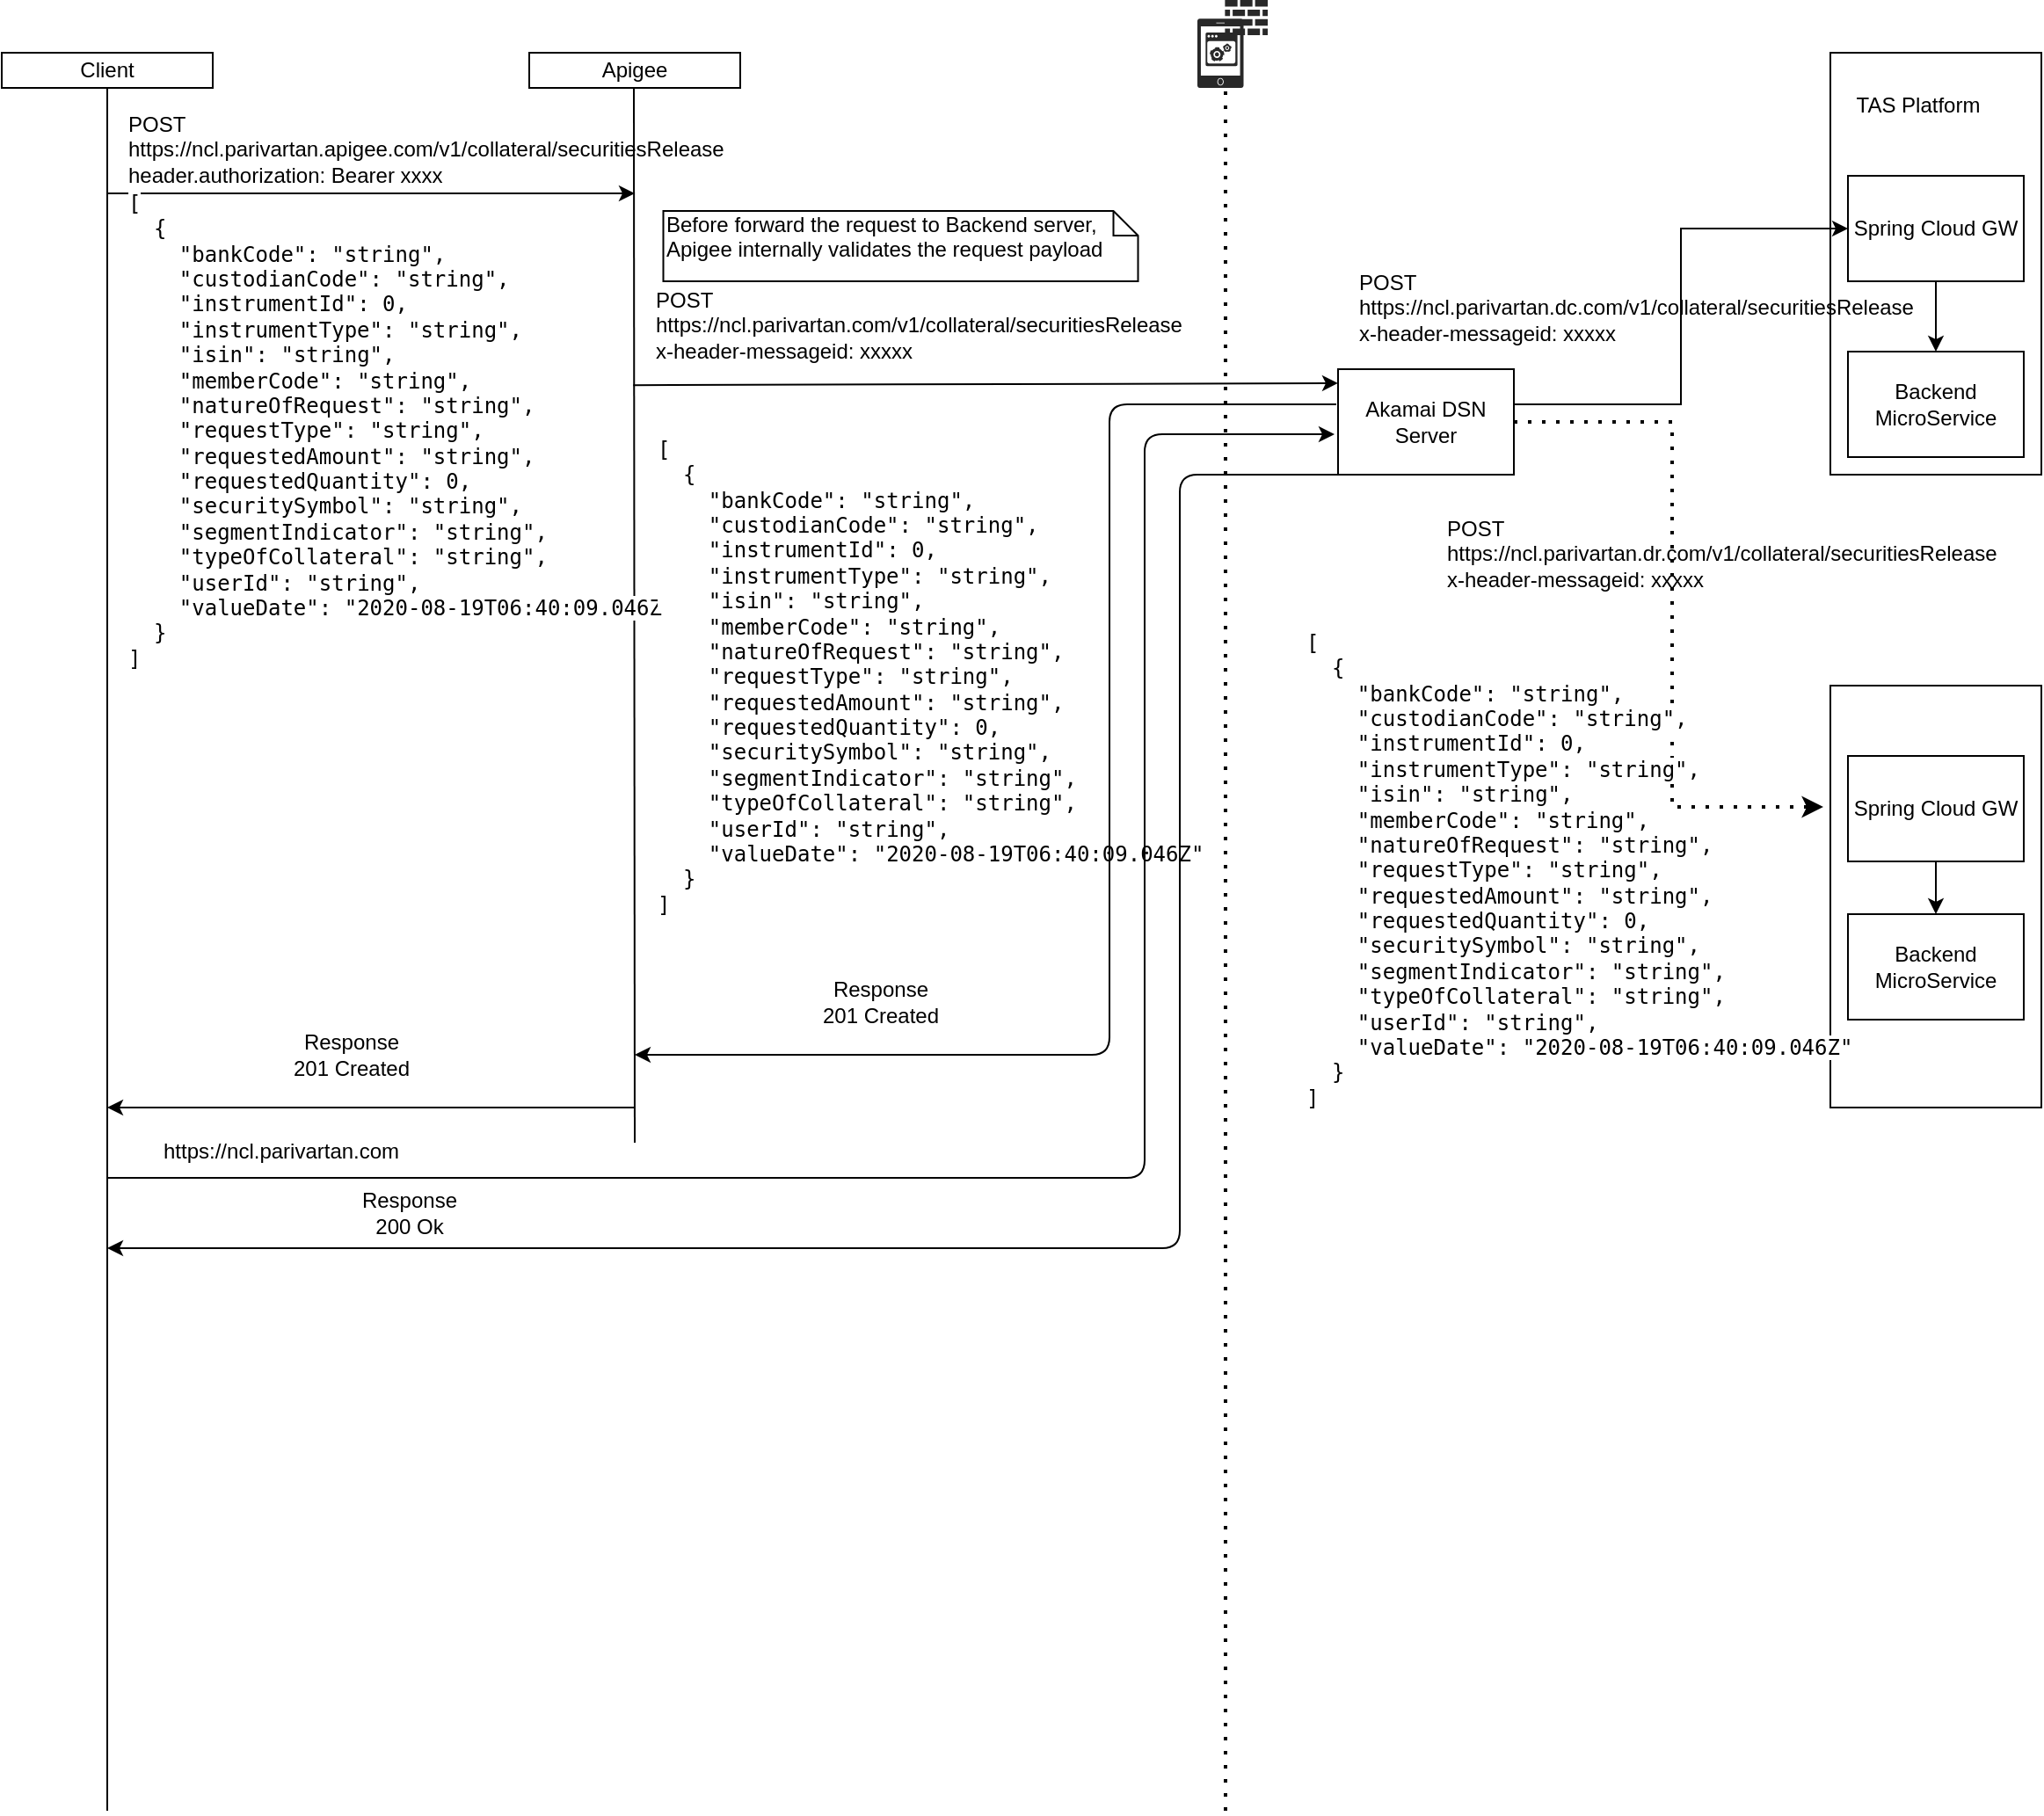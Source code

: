 <mxfile version="13.6.3" type="device"><diagram id="kgpKYQtTHZ0yAKxKKP6v" name="Page-1"><mxGraphModel dx="1422" dy="713" grid="1" gridSize="10" guides="1" tooltips="1" connect="1" arrows="1" fold="1" page="1" pageScale="1" pageWidth="850" pageHeight="1100" math="0" shadow="0"><root><mxCell id="0"/><mxCell id="1" parent="0"/><mxCell id="BsJQjEZSAfY9WXeK-zhm-2" value="Client" style="rounded=0;whiteSpace=wrap;html=1;" parent="1" vertex="1"><mxGeometry x="40" y="80" width="120" height="20" as="geometry"/></mxCell><mxCell id="BsJQjEZSAfY9WXeK-zhm-3" value="" style="endArrow=none;html=1;entryX=0.5;entryY=1;entryDx=0;entryDy=0;" parent="1" target="BsJQjEZSAfY9WXeK-zhm-2" edge="1"><mxGeometry width="50" height="50" relative="1" as="geometry"><mxPoint x="100" y="1080" as="sourcePoint"/><mxPoint x="450" y="370" as="targetPoint"/><Array as="points"><mxPoint x="100" y="160"/></Array></mxGeometry></mxCell><mxCell id="BsJQjEZSAfY9WXeK-zhm-4" value="Apigee" style="rounded=0;whiteSpace=wrap;html=1;" parent="1" vertex="1"><mxGeometry x="340" y="80" width="120" height="20" as="geometry"/></mxCell><mxCell id="BsJQjEZSAfY9WXeK-zhm-5" value="" style="endArrow=none;html=1;entryX=0.5;entryY=1;entryDx=0;entryDy=0;" parent="1" edge="1"><mxGeometry width="50" height="50" relative="1" as="geometry"><mxPoint x="400" y="700" as="sourcePoint"/><mxPoint x="399.5" y="100" as="targetPoint"/></mxGeometry></mxCell><mxCell id="BsJQjEZSAfY9WXeK-zhm-6" value="" style="endArrow=classic;html=1;" parent="1" edge="1"><mxGeometry width="50" height="50" relative="1" as="geometry"><mxPoint x="100" y="160" as="sourcePoint"/><mxPoint x="400" y="160" as="targetPoint"/></mxGeometry></mxCell><mxCell id="BsJQjEZSAfY9WXeK-zhm-7" value="POST&lt;br&gt;https://ncl.parivartan.apigee.com/v1/collateral/securitiesRelease&lt;br&gt;header.authorization: Bearer xxxx" style="text;html=1;strokeColor=none;fillColor=none;align=left;verticalAlign=middle;whiteSpace=wrap;rounded=0;" parent="1" vertex="1"><mxGeometry x="110" y="120" width="260" height="30" as="geometry"/></mxCell><mxCell id="BsJQjEZSAfY9WXeK-zhm-8" value="&lt;pre class=&quot;body-param__example microlight&quot; style=&quot;box-sizing: border-box ; font-family: &amp;#34;source code pro&amp;#34; , monospace ; margin-top: 0px ; margin-bottom: 0px ; padding: 10px ; word-break: break-word ; border-radius: 4px ; overflow-wrap: break-word ; overflow-y: auto ; max-height: 400px ; min-height: 6em&quot;&gt;&lt;span style=&quot;background-color: rgb(255 , 255 , 255)&quot;&gt;&lt;span style=&quot;box-sizing: inherit&quot;&gt;[&lt;/span&gt;&lt;span style=&quot;box-sizing: inherit&quot;&gt;&lt;br&gt;  &lt;/span&gt;&lt;span style=&quot;box-sizing: inherit&quot;&gt;{&lt;/span&gt;&lt;span style=&quot;box-sizing: inherit&quot;&gt;&lt;br&gt;    &lt;/span&gt;&lt;span style=&quot;box-sizing: inherit&quot;&gt;&quot;bankCode&quot;&lt;/span&gt;&lt;span style=&quot;box-sizing: inherit&quot;&gt;:&lt;/span&gt;&lt;span style=&quot;box-sizing: inherit&quot;&gt; &lt;/span&gt;&lt;span style=&quot;box-sizing: inherit&quot;&gt;&quot;string&quot;&lt;/span&gt;&lt;span style=&quot;box-sizing: inherit&quot;&gt;,&lt;/span&gt;&lt;span style=&quot;box-sizing: inherit&quot;&gt;&lt;br&gt;    &lt;/span&gt;&lt;span style=&quot;box-sizing: inherit&quot;&gt;&quot;custodianCode&quot;&lt;/span&gt;&lt;span style=&quot;box-sizing: inherit&quot;&gt;:&lt;/span&gt;&lt;span style=&quot;box-sizing: inherit&quot;&gt; &lt;/span&gt;&lt;span style=&quot;box-sizing: inherit&quot;&gt;&quot;string&quot;&lt;/span&gt;&lt;span style=&quot;box-sizing: inherit&quot;&gt;,&lt;/span&gt;&lt;span style=&quot;box-sizing: inherit&quot;&gt;&lt;br&gt;    &lt;/span&gt;&lt;span style=&quot;box-sizing: inherit&quot;&gt;&quot;instrumentId&quot;&lt;/span&gt;&lt;span style=&quot;box-sizing: inherit&quot;&gt;:&lt;/span&gt;&lt;span style=&quot;box-sizing: inherit&quot;&gt; &lt;/span&gt;&lt;span style=&quot;box-sizing: inherit&quot;&gt;0&lt;/span&gt;&lt;span style=&quot;box-sizing: inherit&quot;&gt;,&lt;/span&gt;&lt;span style=&quot;box-sizing: inherit&quot;&gt;&lt;br&gt;    &lt;/span&gt;&lt;span style=&quot;box-sizing: inherit&quot;&gt;&quot;instrumentType&quot;&lt;/span&gt;&lt;span style=&quot;box-sizing: inherit&quot;&gt;:&lt;/span&gt;&lt;span style=&quot;box-sizing: inherit&quot;&gt; &lt;/span&gt;&lt;span style=&quot;box-sizing: inherit&quot;&gt;&quot;string&quot;&lt;/span&gt;&lt;span style=&quot;box-sizing: inherit&quot;&gt;,&lt;/span&gt;&lt;span style=&quot;box-sizing: inherit&quot;&gt;&lt;br&gt;    &lt;/span&gt;&lt;span style=&quot;box-sizing: inherit&quot;&gt;&quot;isin&quot;&lt;/span&gt;&lt;span style=&quot;box-sizing: inherit&quot;&gt;:&lt;/span&gt;&lt;span style=&quot;box-sizing: inherit&quot;&gt; &lt;/span&gt;&lt;span style=&quot;box-sizing: inherit&quot;&gt;&quot;string&quot;&lt;/span&gt;&lt;span style=&quot;box-sizing: inherit&quot;&gt;,&lt;/span&gt;&lt;span style=&quot;box-sizing: inherit&quot;&gt;&lt;br&gt;    &lt;/span&gt;&lt;span style=&quot;box-sizing: inherit&quot;&gt;&quot;memberCode&quot;&lt;/span&gt;&lt;span style=&quot;box-sizing: inherit&quot;&gt;:&lt;/span&gt;&lt;span style=&quot;box-sizing: inherit&quot;&gt; &lt;/span&gt;&lt;span style=&quot;box-sizing: inherit&quot;&gt;&quot;string&quot;&lt;/span&gt;&lt;span style=&quot;box-sizing: inherit&quot;&gt;,&lt;/span&gt;&lt;span style=&quot;box-sizing: inherit&quot;&gt;&lt;br&gt;    &lt;/span&gt;&lt;span style=&quot;box-sizing: inherit&quot;&gt;&quot;natureOfRequest&quot;&lt;/span&gt;&lt;span style=&quot;box-sizing: inherit&quot;&gt;:&lt;/span&gt;&lt;span style=&quot;box-sizing: inherit&quot;&gt; &lt;/span&gt;&lt;span style=&quot;box-sizing: inherit&quot;&gt;&quot;string&quot;&lt;/span&gt;&lt;span style=&quot;box-sizing: inherit&quot;&gt;,&lt;/span&gt;&lt;span style=&quot;box-sizing: inherit&quot;&gt;&lt;br&gt;    &lt;/span&gt;&lt;span style=&quot;box-sizing: inherit&quot;&gt;&quot;requestType&quot;&lt;/span&gt;&lt;span style=&quot;box-sizing: inherit&quot;&gt;:&lt;/span&gt;&lt;span style=&quot;box-sizing: inherit&quot;&gt; &lt;/span&gt;&lt;span style=&quot;box-sizing: inherit&quot;&gt;&quot;string&quot;&lt;/span&gt;&lt;span style=&quot;box-sizing: inherit&quot;&gt;,&lt;/span&gt;&lt;span style=&quot;box-sizing: inherit&quot;&gt;&lt;br&gt;    &lt;/span&gt;&lt;span style=&quot;box-sizing: inherit&quot;&gt;&quot;requestedAmount&quot;&lt;/span&gt;&lt;span style=&quot;box-sizing: inherit&quot;&gt;:&lt;/span&gt;&lt;span style=&quot;box-sizing: inherit&quot;&gt; &lt;/span&gt;&lt;span style=&quot;box-sizing: inherit&quot;&gt;&quot;string&quot;&lt;/span&gt;&lt;span style=&quot;box-sizing: inherit&quot;&gt;,&lt;/span&gt;&lt;span style=&quot;box-sizing: inherit&quot;&gt;&lt;br&gt;    &lt;/span&gt;&lt;span style=&quot;box-sizing: inherit&quot;&gt;&quot;requestedQuantity&quot;&lt;/span&gt;&lt;span style=&quot;box-sizing: inherit&quot;&gt;:&lt;/span&gt;&lt;span style=&quot;box-sizing: inherit&quot;&gt; &lt;/span&gt;&lt;span style=&quot;box-sizing: inherit&quot;&gt;0&lt;/span&gt;&lt;span style=&quot;box-sizing: inherit&quot;&gt;,&lt;/span&gt;&lt;span style=&quot;box-sizing: inherit&quot;&gt;&lt;br&gt;    &lt;/span&gt;&lt;span style=&quot;box-sizing: inherit&quot;&gt;&quot;securitySymbol&quot;&lt;/span&gt;&lt;span style=&quot;box-sizing: inherit&quot;&gt;:&lt;/span&gt;&lt;span style=&quot;box-sizing: inherit&quot;&gt; &lt;/span&gt;&lt;span style=&quot;box-sizing: inherit&quot;&gt;&quot;string&quot;&lt;/span&gt;&lt;span style=&quot;box-sizing: inherit&quot;&gt;,&lt;/span&gt;&lt;span style=&quot;box-sizing: inherit&quot;&gt;&lt;br&gt;    &lt;/span&gt;&lt;span style=&quot;box-sizing: inherit&quot;&gt;&quot;segmentIndicator&quot;&lt;/span&gt;&lt;span style=&quot;box-sizing: inherit&quot;&gt;:&lt;/span&gt;&lt;span style=&quot;box-sizing: inherit&quot;&gt; &lt;/span&gt;&lt;span style=&quot;box-sizing: inherit&quot;&gt;&quot;string&quot;&lt;/span&gt;&lt;span style=&quot;box-sizing: inherit&quot;&gt;,&lt;/span&gt;&lt;span style=&quot;box-sizing: inherit&quot;&gt;&lt;br&gt;    &lt;/span&gt;&lt;span style=&quot;box-sizing: inherit&quot;&gt;&quot;typeOfCollateral&quot;&lt;/span&gt;&lt;span style=&quot;box-sizing: inherit&quot;&gt;:&lt;/span&gt;&lt;span style=&quot;box-sizing: inherit&quot;&gt; &lt;/span&gt;&lt;span style=&quot;box-sizing: inherit&quot;&gt;&quot;string&quot;&lt;/span&gt;&lt;span style=&quot;box-sizing: inherit&quot;&gt;,&lt;/span&gt;&lt;span style=&quot;box-sizing: inherit&quot;&gt;&lt;br&gt;    &lt;/span&gt;&lt;span style=&quot;box-sizing: inherit&quot;&gt;&quot;userId&quot;&lt;/span&gt;&lt;span style=&quot;box-sizing: inherit&quot;&gt;:&lt;/span&gt;&lt;span style=&quot;box-sizing: inherit&quot;&gt; &lt;/span&gt;&lt;span style=&quot;box-sizing: inherit&quot;&gt;&quot;string&quot;&lt;/span&gt;&lt;span style=&quot;box-sizing: inherit&quot;&gt;,&lt;/span&gt;&lt;span style=&quot;box-sizing: inherit&quot;&gt;&lt;br&gt;    &lt;/span&gt;&lt;span style=&quot;box-sizing: inherit&quot;&gt;&quot;valueDate&quot;&lt;/span&gt;&lt;span style=&quot;box-sizing: inherit&quot;&gt;:&lt;/span&gt;&lt;span style=&quot;box-sizing: inherit&quot;&gt; &lt;/span&gt;&lt;span style=&quot;box-sizing: inherit&quot;&gt;&quot;2020-08-19T06:40:09.046Z&quot;&lt;/span&gt;&lt;span style=&quot;box-sizing: inherit&quot;&gt;&lt;br&gt;  &lt;/span&gt;&lt;span style=&quot;box-sizing: inherit&quot;&gt;}&lt;/span&gt;&lt;span style=&quot;box-sizing: inherit&quot;&gt;&lt;br&gt;&lt;/span&gt;&lt;span style=&quot;box-sizing: inherit&quot;&gt;]&lt;/span&gt;&lt;/span&gt;&lt;/pre&gt;" style="text;html=1;strokeColor=none;fillColor=none;align=left;verticalAlign=middle;whiteSpace=wrap;rounded=0;" parent="1" vertex="1"><mxGeometry x="100" y="160" width="300" height="270" as="geometry"/></mxCell><mxCell id="BsJQjEZSAfY9WXeK-zhm-9" value="" style="rounded=0;whiteSpace=wrap;html=1;" parent="1" vertex="1"><mxGeometry x="1080" y="80" width="120" height="240" as="geometry"/></mxCell><mxCell id="BsJQjEZSAfY9WXeK-zhm-11" value="" style="endArrow=classic;html=1;exitX=0.997;exitY=0.404;exitDx=0;exitDy=0;exitPerimeter=0;entryX=0;entryY=0.133;entryDx=0;entryDy=0;entryPerimeter=0;" parent="1" target="5GMWiNhxp3PrIx7jIkD1-5" edge="1" source="BsJQjEZSAfY9WXeK-zhm-8"><mxGeometry width="50" height="50" relative="1" as="geometry"><mxPoint x="400" y="700" as="sourcePoint"/><mxPoint x="800" y="289" as="targetPoint"/><Array as="points"/></mxGeometry></mxCell><mxCell id="BsJQjEZSAfY9WXeK-zhm-12" value="POST&lt;br&gt;https://ncl.parivartan.com/v1/collateral/securitiesRelease&lt;br&gt;x-header-messageid: xxxxx" style="text;html=1;strokeColor=none;fillColor=none;align=left;verticalAlign=middle;whiteSpace=wrap;rounded=0;" parent="1" vertex="1"><mxGeometry x="410" y="220" width="260" height="30" as="geometry"/></mxCell><mxCell id="BsJQjEZSAfY9WXeK-zhm-13" value="&lt;pre class=&quot;body-param__example microlight&quot; style=&quot;box-sizing: border-box ; font-family: &amp;#34;source code pro&amp;#34; , monospace ; margin-top: 0px ; margin-bottom: 0px ; padding: 10px ; word-break: break-word ; border-radius: 4px ; overflow-wrap: break-word ; overflow-y: auto ; max-height: 400px ; min-height: 6em&quot;&gt;&lt;span style=&quot;background-color: rgb(255 , 255 , 255)&quot;&gt;&lt;span style=&quot;box-sizing: inherit&quot;&gt;[&lt;/span&gt;&lt;span style=&quot;box-sizing: inherit&quot;&gt;&lt;br&gt;  &lt;/span&gt;&lt;span style=&quot;box-sizing: inherit&quot;&gt;{&lt;/span&gt;&lt;span style=&quot;box-sizing: inherit&quot;&gt;&lt;br&gt;    &lt;/span&gt;&lt;span style=&quot;box-sizing: inherit&quot;&gt;&quot;bankCode&quot;&lt;/span&gt;&lt;span style=&quot;box-sizing: inherit&quot;&gt;:&lt;/span&gt;&lt;span style=&quot;box-sizing: inherit&quot;&gt; &lt;/span&gt;&lt;span style=&quot;box-sizing: inherit&quot;&gt;&quot;string&quot;&lt;/span&gt;&lt;span style=&quot;box-sizing: inherit&quot;&gt;,&lt;/span&gt;&lt;span style=&quot;box-sizing: inherit&quot;&gt;&lt;br&gt;    &lt;/span&gt;&lt;span style=&quot;box-sizing: inherit&quot;&gt;&quot;custodianCode&quot;&lt;/span&gt;&lt;span style=&quot;box-sizing: inherit&quot;&gt;:&lt;/span&gt;&lt;span style=&quot;box-sizing: inherit&quot;&gt; &lt;/span&gt;&lt;span style=&quot;box-sizing: inherit&quot;&gt;&quot;string&quot;&lt;/span&gt;&lt;span style=&quot;box-sizing: inherit&quot;&gt;,&lt;/span&gt;&lt;span style=&quot;box-sizing: inherit&quot;&gt;&lt;br&gt;    &lt;/span&gt;&lt;span style=&quot;box-sizing: inherit&quot;&gt;&quot;instrumentId&quot;&lt;/span&gt;&lt;span style=&quot;box-sizing: inherit&quot;&gt;:&lt;/span&gt;&lt;span style=&quot;box-sizing: inherit&quot;&gt; &lt;/span&gt;&lt;span style=&quot;box-sizing: inherit&quot;&gt;0&lt;/span&gt;&lt;span style=&quot;box-sizing: inherit&quot;&gt;,&lt;/span&gt;&lt;span style=&quot;box-sizing: inherit&quot;&gt;&lt;br&gt;    &lt;/span&gt;&lt;span style=&quot;box-sizing: inherit&quot;&gt;&quot;instrumentType&quot;&lt;/span&gt;&lt;span style=&quot;box-sizing: inherit&quot;&gt;:&lt;/span&gt;&lt;span style=&quot;box-sizing: inherit&quot;&gt; &lt;/span&gt;&lt;span style=&quot;box-sizing: inherit&quot;&gt;&quot;string&quot;&lt;/span&gt;&lt;span style=&quot;box-sizing: inherit&quot;&gt;,&lt;/span&gt;&lt;span style=&quot;box-sizing: inherit&quot;&gt;&lt;br&gt;    &lt;/span&gt;&lt;span style=&quot;box-sizing: inherit&quot;&gt;&quot;isin&quot;&lt;/span&gt;&lt;span style=&quot;box-sizing: inherit&quot;&gt;:&lt;/span&gt;&lt;span style=&quot;box-sizing: inherit&quot;&gt; &lt;/span&gt;&lt;span style=&quot;box-sizing: inherit&quot;&gt;&quot;string&quot;&lt;/span&gt;&lt;span style=&quot;box-sizing: inherit&quot;&gt;,&lt;/span&gt;&lt;span style=&quot;box-sizing: inherit&quot;&gt;&lt;br&gt;    &lt;/span&gt;&lt;span style=&quot;box-sizing: inherit&quot;&gt;&quot;memberCode&quot;&lt;/span&gt;&lt;span style=&quot;box-sizing: inherit&quot;&gt;:&lt;/span&gt;&lt;span style=&quot;box-sizing: inherit&quot;&gt; &lt;/span&gt;&lt;span style=&quot;box-sizing: inherit&quot;&gt;&quot;string&quot;&lt;/span&gt;&lt;span style=&quot;box-sizing: inherit&quot;&gt;,&lt;/span&gt;&lt;span style=&quot;box-sizing: inherit&quot;&gt;&lt;br&gt;    &lt;/span&gt;&lt;span style=&quot;box-sizing: inherit&quot;&gt;&quot;natureOfRequest&quot;&lt;/span&gt;&lt;span style=&quot;box-sizing: inherit&quot;&gt;:&lt;/span&gt;&lt;span style=&quot;box-sizing: inherit&quot;&gt; &lt;/span&gt;&lt;span style=&quot;box-sizing: inherit&quot;&gt;&quot;string&quot;&lt;/span&gt;&lt;span style=&quot;box-sizing: inherit&quot;&gt;,&lt;/span&gt;&lt;span style=&quot;box-sizing: inherit&quot;&gt;&lt;br&gt;    &lt;/span&gt;&lt;span style=&quot;box-sizing: inherit&quot;&gt;&quot;requestType&quot;&lt;/span&gt;&lt;span style=&quot;box-sizing: inherit&quot;&gt;:&lt;/span&gt;&lt;span style=&quot;box-sizing: inherit&quot;&gt; &lt;/span&gt;&lt;span style=&quot;box-sizing: inherit&quot;&gt;&quot;string&quot;&lt;/span&gt;&lt;span style=&quot;box-sizing: inherit&quot;&gt;,&lt;/span&gt;&lt;span style=&quot;box-sizing: inherit&quot;&gt;&lt;br&gt;    &lt;/span&gt;&lt;span style=&quot;box-sizing: inherit&quot;&gt;&quot;requestedAmount&quot;&lt;/span&gt;&lt;span style=&quot;box-sizing: inherit&quot;&gt;:&lt;/span&gt;&lt;span style=&quot;box-sizing: inherit&quot;&gt; &lt;/span&gt;&lt;span style=&quot;box-sizing: inherit&quot;&gt;&quot;string&quot;&lt;/span&gt;&lt;span style=&quot;box-sizing: inherit&quot;&gt;,&lt;/span&gt;&lt;span style=&quot;box-sizing: inherit&quot;&gt;&lt;br&gt;    &lt;/span&gt;&lt;span style=&quot;box-sizing: inherit&quot;&gt;&quot;requestedQuantity&quot;&lt;/span&gt;&lt;span style=&quot;box-sizing: inherit&quot;&gt;:&lt;/span&gt;&lt;span style=&quot;box-sizing: inherit&quot;&gt; &lt;/span&gt;&lt;span style=&quot;box-sizing: inherit&quot;&gt;0&lt;/span&gt;&lt;span style=&quot;box-sizing: inherit&quot;&gt;,&lt;/span&gt;&lt;span style=&quot;box-sizing: inherit&quot;&gt;&lt;br&gt;    &lt;/span&gt;&lt;span style=&quot;box-sizing: inherit&quot;&gt;&quot;securitySymbol&quot;&lt;/span&gt;&lt;span style=&quot;box-sizing: inherit&quot;&gt;:&lt;/span&gt;&lt;span style=&quot;box-sizing: inherit&quot;&gt; &lt;/span&gt;&lt;span style=&quot;box-sizing: inherit&quot;&gt;&quot;string&quot;&lt;/span&gt;&lt;span style=&quot;box-sizing: inherit&quot;&gt;,&lt;/span&gt;&lt;span style=&quot;box-sizing: inherit&quot;&gt;&lt;br&gt;    &lt;/span&gt;&lt;span style=&quot;box-sizing: inherit&quot;&gt;&quot;segmentIndicator&quot;&lt;/span&gt;&lt;span style=&quot;box-sizing: inherit&quot;&gt;:&lt;/span&gt;&lt;span style=&quot;box-sizing: inherit&quot;&gt; &lt;/span&gt;&lt;span style=&quot;box-sizing: inherit&quot;&gt;&quot;string&quot;&lt;/span&gt;&lt;span style=&quot;box-sizing: inherit&quot;&gt;,&lt;/span&gt;&lt;span style=&quot;box-sizing: inherit&quot;&gt;&lt;br&gt;    &lt;/span&gt;&lt;span style=&quot;box-sizing: inherit&quot;&gt;&quot;typeOfCollateral&quot;&lt;/span&gt;&lt;span style=&quot;box-sizing: inherit&quot;&gt;:&lt;/span&gt;&lt;span style=&quot;box-sizing: inherit&quot;&gt; &lt;/span&gt;&lt;span style=&quot;box-sizing: inherit&quot;&gt;&quot;string&quot;&lt;/span&gt;&lt;span style=&quot;box-sizing: inherit&quot;&gt;,&lt;/span&gt;&lt;span style=&quot;box-sizing: inherit&quot;&gt;&lt;br&gt;    &lt;/span&gt;&lt;span style=&quot;box-sizing: inherit&quot;&gt;&quot;userId&quot;&lt;/span&gt;&lt;span style=&quot;box-sizing: inherit&quot;&gt;:&lt;/span&gt;&lt;span style=&quot;box-sizing: inherit&quot;&gt; &lt;/span&gt;&lt;span style=&quot;box-sizing: inherit&quot;&gt;&quot;string&quot;&lt;/span&gt;&lt;span style=&quot;box-sizing: inherit&quot;&gt;,&lt;/span&gt;&lt;span style=&quot;box-sizing: inherit&quot;&gt;&lt;br&gt;    &lt;/span&gt;&lt;span style=&quot;box-sizing: inherit&quot;&gt;&quot;valueDate&quot;&lt;/span&gt;&lt;span style=&quot;box-sizing: inherit&quot;&gt;:&lt;/span&gt;&lt;span style=&quot;box-sizing: inherit&quot;&gt; &lt;/span&gt;&lt;span style=&quot;box-sizing: inherit&quot;&gt;&quot;2020-08-19T06:40:09.046Z&quot;&lt;/span&gt;&lt;span style=&quot;box-sizing: inherit&quot;&gt;&lt;br&gt;  &lt;/span&gt;&lt;span style=&quot;box-sizing: inherit&quot;&gt;}&lt;/span&gt;&lt;span style=&quot;box-sizing: inherit&quot;&gt;&lt;br&gt;&lt;/span&gt;&lt;span style=&quot;box-sizing: inherit&quot;&gt;]&lt;/span&gt;&lt;/span&gt;&lt;/pre&gt;" style="text;html=1;strokeColor=none;fillColor=none;align=left;verticalAlign=middle;whiteSpace=wrap;rounded=0;" parent="1" vertex="1"><mxGeometry x="401.25" y="300" width="300" height="270" as="geometry"/></mxCell><mxCell id="BsJQjEZSAfY9WXeK-zhm-34" value="" style="endArrow=classic;html=1;" parent="1" edge="1"><mxGeometry width="50" height="50" relative="1" as="geometry"><mxPoint x="799" y="280" as="sourcePoint"/><mxPoint x="400" y="650" as="targetPoint"/><Array as="points"><mxPoint x="730" y="280"/><mxPoint x="670" y="280"/><mxPoint x="670" y="650"/></Array></mxGeometry></mxCell><mxCell id="BsJQjEZSAfY9WXeK-zhm-35" value="" style="endArrow=classic;html=1;" parent="1" edge="1"><mxGeometry width="50" height="50" relative="1" as="geometry"><mxPoint x="400" y="680" as="sourcePoint"/><mxPoint x="100" y="680" as="targetPoint"/></mxGeometry></mxCell><mxCell id="BsJQjEZSAfY9WXeK-zhm-36" value="Before forward the request to Backend server, Apigee internally validates the request payload&amp;nbsp;" style="shape=note;whiteSpace=wrap;html=1;size=14;verticalAlign=top;align=left;spacingTop=-6;" parent="1" vertex="1"><mxGeometry x="416.25" y="170" width="270" height="40" as="geometry"/></mxCell><mxCell id="BsJQjEZSAfY9WXeK-zhm-39" style="edgeStyle=orthogonalEdgeStyle;rounded=0;orthogonalLoop=1;jettySize=auto;html=1;entryX=0.5;entryY=0;entryDx=0;entryDy=0;" parent="1" source="BsJQjEZSAfY9WXeK-zhm-37" target="BsJQjEZSAfY9WXeK-zhm-38" edge="1"><mxGeometry relative="1" as="geometry"/></mxCell><mxCell id="BsJQjEZSAfY9WXeK-zhm-37" value="Spring Cloud GW" style="rounded=0;whiteSpace=wrap;html=1;" parent="1" vertex="1"><mxGeometry x="1090" y="150" width="100" height="60" as="geometry"/></mxCell><mxCell id="BsJQjEZSAfY9WXeK-zhm-38" value="Backend MicroService" style="rounded=0;whiteSpace=wrap;html=1;" parent="1" vertex="1"><mxGeometry x="1090" y="250" width="100" height="60" as="geometry"/></mxCell><mxCell id="BsJQjEZSAfY9WXeK-zhm-40" value="TAS Platform" style="text;html=1;strokeColor=none;fillColor=none;align=center;verticalAlign=middle;whiteSpace=wrap;rounded=0;" parent="1" vertex="1"><mxGeometry x="1080" y="100" width="100" height="20" as="geometry"/></mxCell><mxCell id="BsJQjEZSAfY9WXeK-zhm-41" value="Response&lt;br&gt;201 Created" style="text;html=1;strokeColor=none;fillColor=none;align=center;verticalAlign=middle;whiteSpace=wrap;rounded=0;" parent="1" vertex="1"><mxGeometry x="421.25" y="610" width="237.5" height="20" as="geometry"/></mxCell><mxCell id="BsJQjEZSAfY9WXeK-zhm-42" value="Response&lt;br&gt;201 Created" style="text;html=1;strokeColor=none;fillColor=none;align=center;verticalAlign=middle;whiteSpace=wrap;rounded=0;" parent="1" vertex="1"><mxGeometry x="120" y="640" width="237.5" height="20" as="geometry"/></mxCell><mxCell id="5GMWiNhxp3PrIx7jIkD1-2" value="" style="verticalLabelPosition=bottom;html=1;fillColor=#282828;strokeColor=none;verticalAlign=top;pointerEvents=1;align=center;shape=mxgraph.cisco_safe.security_icons.waf;" vertex="1" parent="1"><mxGeometry x="720" y="50" width="40" height="50" as="geometry"/></mxCell><mxCell id="5GMWiNhxp3PrIx7jIkD1-4" value="" style="endArrow=none;dashed=1;html=1;dashPattern=1 3;strokeWidth=2;entryX=0.4;entryY=1.04;entryDx=0;entryDy=0;entryPerimeter=0;" edge="1" parent="1" target="5GMWiNhxp3PrIx7jIkD1-2"><mxGeometry width="50" height="50" relative="1" as="geometry"><mxPoint x="736" y="1080" as="sourcePoint"/><mxPoint x="700" y="820" as="targetPoint"/><Array as="points"><mxPoint x="736" y="390"/></Array></mxGeometry></mxCell><mxCell id="5GMWiNhxp3PrIx7jIkD1-7" style="edgeStyle=orthogonalEdgeStyle;rounded=0;orthogonalLoop=1;jettySize=auto;html=1;entryX=0;entryY=0.5;entryDx=0;entryDy=0;" edge="1" parent="1" source="5GMWiNhxp3PrIx7jIkD1-5" target="BsJQjEZSAfY9WXeK-zhm-37"><mxGeometry relative="1" as="geometry"><Array as="points"><mxPoint x="995" y="280"/><mxPoint x="995" y="180"/></Array></mxGeometry></mxCell><mxCell id="5GMWiNhxp3PrIx7jIkD1-8" style="edgeStyle=orthogonalEdgeStyle;rounded=0;orthogonalLoop=1;jettySize=auto;html=1;dashed=1;dashPattern=1 3;strokeWidth=2;entryX=0.4;entryY=1.04;entryDx=0;entryDy=0;entryPerimeter=0;" edge="1" parent="1" source="5GMWiNhxp3PrIx7jIkD1-5"><mxGeometry relative="1" as="geometry"><mxPoint x="1076" y="509" as="targetPoint"/><Array as="points"><mxPoint x="990" y="290"/><mxPoint x="990" y="509"/></Array></mxGeometry></mxCell><mxCell id="5GMWiNhxp3PrIx7jIkD1-5" value="Akamai DSN Server" style="rounded=0;whiteSpace=wrap;html=1;" vertex="1" parent="1"><mxGeometry x="800" y="260" width="100" height="60" as="geometry"/></mxCell><mxCell id="5GMWiNhxp3PrIx7jIkD1-6" value="" style="rounded=0;whiteSpace=wrap;html=1;" vertex="1" parent="1"><mxGeometry x="1080" y="440" width="120" height="240" as="geometry"/></mxCell><mxCell id="5GMWiNhxp3PrIx7jIkD1-11" style="edgeStyle=orthogonalEdgeStyle;rounded=0;orthogonalLoop=1;jettySize=auto;html=1;entryX=0.5;entryY=0;entryDx=0;entryDy=0;" edge="1" parent="1" source="5GMWiNhxp3PrIx7jIkD1-9" target="5GMWiNhxp3PrIx7jIkD1-10"><mxGeometry relative="1" as="geometry"/></mxCell><mxCell id="5GMWiNhxp3PrIx7jIkD1-9" value="Spring Cloud GW" style="rounded=0;whiteSpace=wrap;html=1;" vertex="1" parent="1"><mxGeometry x="1090" y="480" width="100" height="60" as="geometry"/></mxCell><mxCell id="5GMWiNhxp3PrIx7jIkD1-10" value="Backend MicroService" style="rounded=0;whiteSpace=wrap;html=1;" vertex="1" parent="1"><mxGeometry x="1090" y="570" width="100" height="60" as="geometry"/></mxCell><mxCell id="5GMWiNhxp3PrIx7jIkD1-12" value="POST&lt;br&gt;https://ncl.parivartan.dr.com/v1/collateral/securitiesRelease&lt;br&gt;x-header-messageid: xxxxx" style="text;html=1;strokeColor=none;fillColor=none;align=left;verticalAlign=middle;whiteSpace=wrap;rounded=0;" vertex="1" parent="1"><mxGeometry x="860" y="350" width="260" height="30" as="geometry"/></mxCell><mxCell id="5GMWiNhxp3PrIx7jIkD1-13" value="POST&lt;br&gt;https://ncl.parivartan.dc.com/v1/collateral/securitiesRelease&lt;br&gt;x-header-messageid: xxxxx" style="text;html=1;strokeColor=none;fillColor=none;align=left;verticalAlign=middle;whiteSpace=wrap;rounded=0;" vertex="1" parent="1"><mxGeometry x="810" y="210" width="260" height="30" as="geometry"/></mxCell><mxCell id="5GMWiNhxp3PrIx7jIkD1-14" value="&lt;pre class=&quot;body-param__example microlight&quot; style=&quot;box-sizing: border-box ; font-family: &amp;#34;source code pro&amp;#34; , monospace ; margin-top: 0px ; margin-bottom: 0px ; padding: 10px ; word-break: break-word ; border-radius: 4px ; overflow-wrap: break-word ; overflow-y: auto ; max-height: 400px ; min-height: 6em&quot;&gt;&lt;span style=&quot;background-color: rgb(255 , 255 , 255)&quot;&gt;&lt;span style=&quot;box-sizing: inherit&quot;&gt;[&lt;/span&gt;&lt;span style=&quot;box-sizing: inherit&quot;&gt;&lt;br&gt;  &lt;/span&gt;&lt;span style=&quot;box-sizing: inherit&quot;&gt;{&lt;/span&gt;&lt;span style=&quot;box-sizing: inherit&quot;&gt;&lt;br&gt;    &lt;/span&gt;&lt;span style=&quot;box-sizing: inherit&quot;&gt;&quot;bankCode&quot;&lt;/span&gt;&lt;span style=&quot;box-sizing: inherit&quot;&gt;:&lt;/span&gt;&lt;span style=&quot;box-sizing: inherit&quot;&gt; &lt;/span&gt;&lt;span style=&quot;box-sizing: inherit&quot;&gt;&quot;string&quot;&lt;/span&gt;&lt;span style=&quot;box-sizing: inherit&quot;&gt;,&lt;/span&gt;&lt;span style=&quot;box-sizing: inherit&quot;&gt;&lt;br&gt;    &lt;/span&gt;&lt;span style=&quot;box-sizing: inherit&quot;&gt;&quot;custodianCode&quot;&lt;/span&gt;&lt;span style=&quot;box-sizing: inherit&quot;&gt;:&lt;/span&gt;&lt;span style=&quot;box-sizing: inherit&quot;&gt; &lt;/span&gt;&lt;span style=&quot;box-sizing: inherit&quot;&gt;&quot;string&quot;&lt;/span&gt;&lt;span style=&quot;box-sizing: inherit&quot;&gt;,&lt;/span&gt;&lt;span style=&quot;box-sizing: inherit&quot;&gt;&lt;br&gt;    &lt;/span&gt;&lt;span style=&quot;box-sizing: inherit&quot;&gt;&quot;instrumentId&quot;&lt;/span&gt;&lt;span style=&quot;box-sizing: inherit&quot;&gt;:&lt;/span&gt;&lt;span style=&quot;box-sizing: inherit&quot;&gt; &lt;/span&gt;&lt;span style=&quot;box-sizing: inherit&quot;&gt;0&lt;/span&gt;&lt;span style=&quot;box-sizing: inherit&quot;&gt;,&lt;/span&gt;&lt;span style=&quot;box-sizing: inherit&quot;&gt;&lt;br&gt;    &lt;/span&gt;&lt;span style=&quot;box-sizing: inherit&quot;&gt;&quot;instrumentType&quot;&lt;/span&gt;&lt;span style=&quot;box-sizing: inherit&quot;&gt;:&lt;/span&gt;&lt;span style=&quot;box-sizing: inherit&quot;&gt; &lt;/span&gt;&lt;span style=&quot;box-sizing: inherit&quot;&gt;&quot;string&quot;&lt;/span&gt;&lt;span style=&quot;box-sizing: inherit&quot;&gt;,&lt;/span&gt;&lt;span style=&quot;box-sizing: inherit&quot;&gt;&lt;br&gt;    &lt;/span&gt;&lt;span style=&quot;box-sizing: inherit&quot;&gt;&quot;isin&quot;&lt;/span&gt;&lt;span style=&quot;box-sizing: inherit&quot;&gt;:&lt;/span&gt;&lt;span style=&quot;box-sizing: inherit&quot;&gt; &lt;/span&gt;&lt;span style=&quot;box-sizing: inherit&quot;&gt;&quot;string&quot;&lt;/span&gt;&lt;span style=&quot;box-sizing: inherit&quot;&gt;,&lt;/span&gt;&lt;span style=&quot;box-sizing: inherit&quot;&gt;&lt;br&gt;    &lt;/span&gt;&lt;span style=&quot;box-sizing: inherit&quot;&gt;&quot;memberCode&quot;&lt;/span&gt;&lt;span style=&quot;box-sizing: inherit&quot;&gt;:&lt;/span&gt;&lt;span style=&quot;box-sizing: inherit&quot;&gt; &lt;/span&gt;&lt;span style=&quot;box-sizing: inherit&quot;&gt;&quot;string&quot;&lt;/span&gt;&lt;span style=&quot;box-sizing: inherit&quot;&gt;,&lt;/span&gt;&lt;span style=&quot;box-sizing: inherit&quot;&gt;&lt;br&gt;    &lt;/span&gt;&lt;span style=&quot;box-sizing: inherit&quot;&gt;&quot;natureOfRequest&quot;&lt;/span&gt;&lt;span style=&quot;box-sizing: inherit&quot;&gt;:&lt;/span&gt;&lt;span style=&quot;box-sizing: inherit&quot;&gt; &lt;/span&gt;&lt;span style=&quot;box-sizing: inherit&quot;&gt;&quot;string&quot;&lt;/span&gt;&lt;span style=&quot;box-sizing: inherit&quot;&gt;,&lt;/span&gt;&lt;span style=&quot;box-sizing: inherit&quot;&gt;&lt;br&gt;    &lt;/span&gt;&lt;span style=&quot;box-sizing: inherit&quot;&gt;&quot;requestType&quot;&lt;/span&gt;&lt;span style=&quot;box-sizing: inherit&quot;&gt;:&lt;/span&gt;&lt;span style=&quot;box-sizing: inherit&quot;&gt; &lt;/span&gt;&lt;span style=&quot;box-sizing: inherit&quot;&gt;&quot;string&quot;&lt;/span&gt;&lt;span style=&quot;box-sizing: inherit&quot;&gt;,&lt;/span&gt;&lt;span style=&quot;box-sizing: inherit&quot;&gt;&lt;br&gt;    &lt;/span&gt;&lt;span style=&quot;box-sizing: inherit&quot;&gt;&quot;requestedAmount&quot;&lt;/span&gt;&lt;span style=&quot;box-sizing: inherit&quot;&gt;:&lt;/span&gt;&lt;span style=&quot;box-sizing: inherit&quot;&gt; &lt;/span&gt;&lt;span style=&quot;box-sizing: inherit&quot;&gt;&quot;string&quot;&lt;/span&gt;&lt;span style=&quot;box-sizing: inherit&quot;&gt;,&lt;/span&gt;&lt;span style=&quot;box-sizing: inherit&quot;&gt;&lt;br&gt;    &lt;/span&gt;&lt;span style=&quot;box-sizing: inherit&quot;&gt;&quot;requestedQuantity&quot;&lt;/span&gt;&lt;span style=&quot;box-sizing: inherit&quot;&gt;:&lt;/span&gt;&lt;span style=&quot;box-sizing: inherit&quot;&gt; &lt;/span&gt;&lt;span style=&quot;box-sizing: inherit&quot;&gt;0&lt;/span&gt;&lt;span style=&quot;box-sizing: inherit&quot;&gt;,&lt;/span&gt;&lt;span style=&quot;box-sizing: inherit&quot;&gt;&lt;br&gt;    &lt;/span&gt;&lt;span style=&quot;box-sizing: inherit&quot;&gt;&quot;securitySymbol&quot;&lt;/span&gt;&lt;span style=&quot;box-sizing: inherit&quot;&gt;:&lt;/span&gt;&lt;span style=&quot;box-sizing: inherit&quot;&gt; &lt;/span&gt;&lt;span style=&quot;box-sizing: inherit&quot;&gt;&quot;string&quot;&lt;/span&gt;&lt;span style=&quot;box-sizing: inherit&quot;&gt;,&lt;/span&gt;&lt;span style=&quot;box-sizing: inherit&quot;&gt;&lt;br&gt;    &lt;/span&gt;&lt;span style=&quot;box-sizing: inherit&quot;&gt;&quot;segmentIndicator&quot;&lt;/span&gt;&lt;span style=&quot;box-sizing: inherit&quot;&gt;:&lt;/span&gt;&lt;span style=&quot;box-sizing: inherit&quot;&gt; &lt;/span&gt;&lt;span style=&quot;box-sizing: inherit&quot;&gt;&quot;string&quot;&lt;/span&gt;&lt;span style=&quot;box-sizing: inherit&quot;&gt;,&lt;/span&gt;&lt;span style=&quot;box-sizing: inherit&quot;&gt;&lt;br&gt;    &lt;/span&gt;&lt;span style=&quot;box-sizing: inherit&quot;&gt;&quot;typeOfCollateral&quot;&lt;/span&gt;&lt;span style=&quot;box-sizing: inherit&quot;&gt;:&lt;/span&gt;&lt;span style=&quot;box-sizing: inherit&quot;&gt; &lt;/span&gt;&lt;span style=&quot;box-sizing: inherit&quot;&gt;&quot;string&quot;&lt;/span&gt;&lt;span style=&quot;box-sizing: inherit&quot;&gt;,&lt;/span&gt;&lt;span style=&quot;box-sizing: inherit&quot;&gt;&lt;br&gt;    &lt;/span&gt;&lt;span style=&quot;box-sizing: inherit&quot;&gt;&quot;userId&quot;&lt;/span&gt;&lt;span style=&quot;box-sizing: inherit&quot;&gt;:&lt;/span&gt;&lt;span style=&quot;box-sizing: inherit&quot;&gt; &lt;/span&gt;&lt;span style=&quot;box-sizing: inherit&quot;&gt;&quot;string&quot;&lt;/span&gt;&lt;span style=&quot;box-sizing: inherit&quot;&gt;,&lt;/span&gt;&lt;span style=&quot;box-sizing: inherit&quot;&gt;&lt;br&gt;    &lt;/span&gt;&lt;span style=&quot;box-sizing: inherit&quot;&gt;&quot;valueDate&quot;&lt;/span&gt;&lt;span style=&quot;box-sizing: inherit&quot;&gt;:&lt;/span&gt;&lt;span style=&quot;box-sizing: inherit&quot;&gt; &lt;/span&gt;&lt;span style=&quot;box-sizing: inherit&quot;&gt;&quot;2020-08-19T06:40:09.046Z&quot;&lt;/span&gt;&lt;span style=&quot;box-sizing: inherit&quot;&gt;&lt;br&gt;  &lt;/span&gt;&lt;span style=&quot;box-sizing: inherit&quot;&gt;}&lt;/span&gt;&lt;span style=&quot;box-sizing: inherit&quot;&gt;&lt;br&gt;&lt;/span&gt;&lt;span style=&quot;box-sizing: inherit&quot;&gt;]&lt;/span&gt;&lt;/span&gt;&lt;/pre&gt;" style="text;html=1;strokeColor=none;fillColor=none;align=left;verticalAlign=middle;whiteSpace=wrap;rounded=0;" vertex="1" parent="1"><mxGeometry x="770" y="410" width="300" height="270" as="geometry"/></mxCell><mxCell id="5GMWiNhxp3PrIx7jIkD1-15" value="" style="endArrow=classic;html=1;" edge="1" parent="1"><mxGeometry width="50" height="50" relative="1" as="geometry"><mxPoint x="800" y="320" as="sourcePoint"/><mxPoint x="100" y="760" as="targetPoint"/><Array as="points"><mxPoint x="760" y="320"/><mxPoint x="710" y="320"/><mxPoint x="710" y="760"/></Array></mxGeometry></mxCell><mxCell id="5GMWiNhxp3PrIx7jIkD1-16" value="https://ncl.parivartan.com" style="text;html=1;strokeColor=none;fillColor=none;align=left;verticalAlign=middle;whiteSpace=wrap;rounded=0;" vertex="1" parent="1"><mxGeometry x="130" y="690" width="260" height="30" as="geometry"/></mxCell><mxCell id="5GMWiNhxp3PrIx7jIkD1-17" value="" style="endArrow=classic;html=1;entryX=-0.02;entryY=0.617;entryDx=0;entryDy=0;entryPerimeter=0;" edge="1" parent="1" target="5GMWiNhxp3PrIx7jIkD1-5"><mxGeometry width="50" height="50" relative="1" as="geometry"><mxPoint x="100" y="720" as="sourcePoint"/><mxPoint x="700" y="540" as="targetPoint"/><Array as="points"><mxPoint x="690" y="720"/><mxPoint x="690" y="297"/></Array></mxGeometry></mxCell><mxCell id="5GMWiNhxp3PrIx7jIkD1-18" value="Response&lt;br&gt;200 Ok" style="text;html=1;strokeColor=none;fillColor=none;align=center;verticalAlign=middle;whiteSpace=wrap;rounded=0;" vertex="1" parent="1"><mxGeometry x="152.5" y="730" width="237.5" height="20" as="geometry"/></mxCell></root></mxGraphModel></diagram></mxfile>